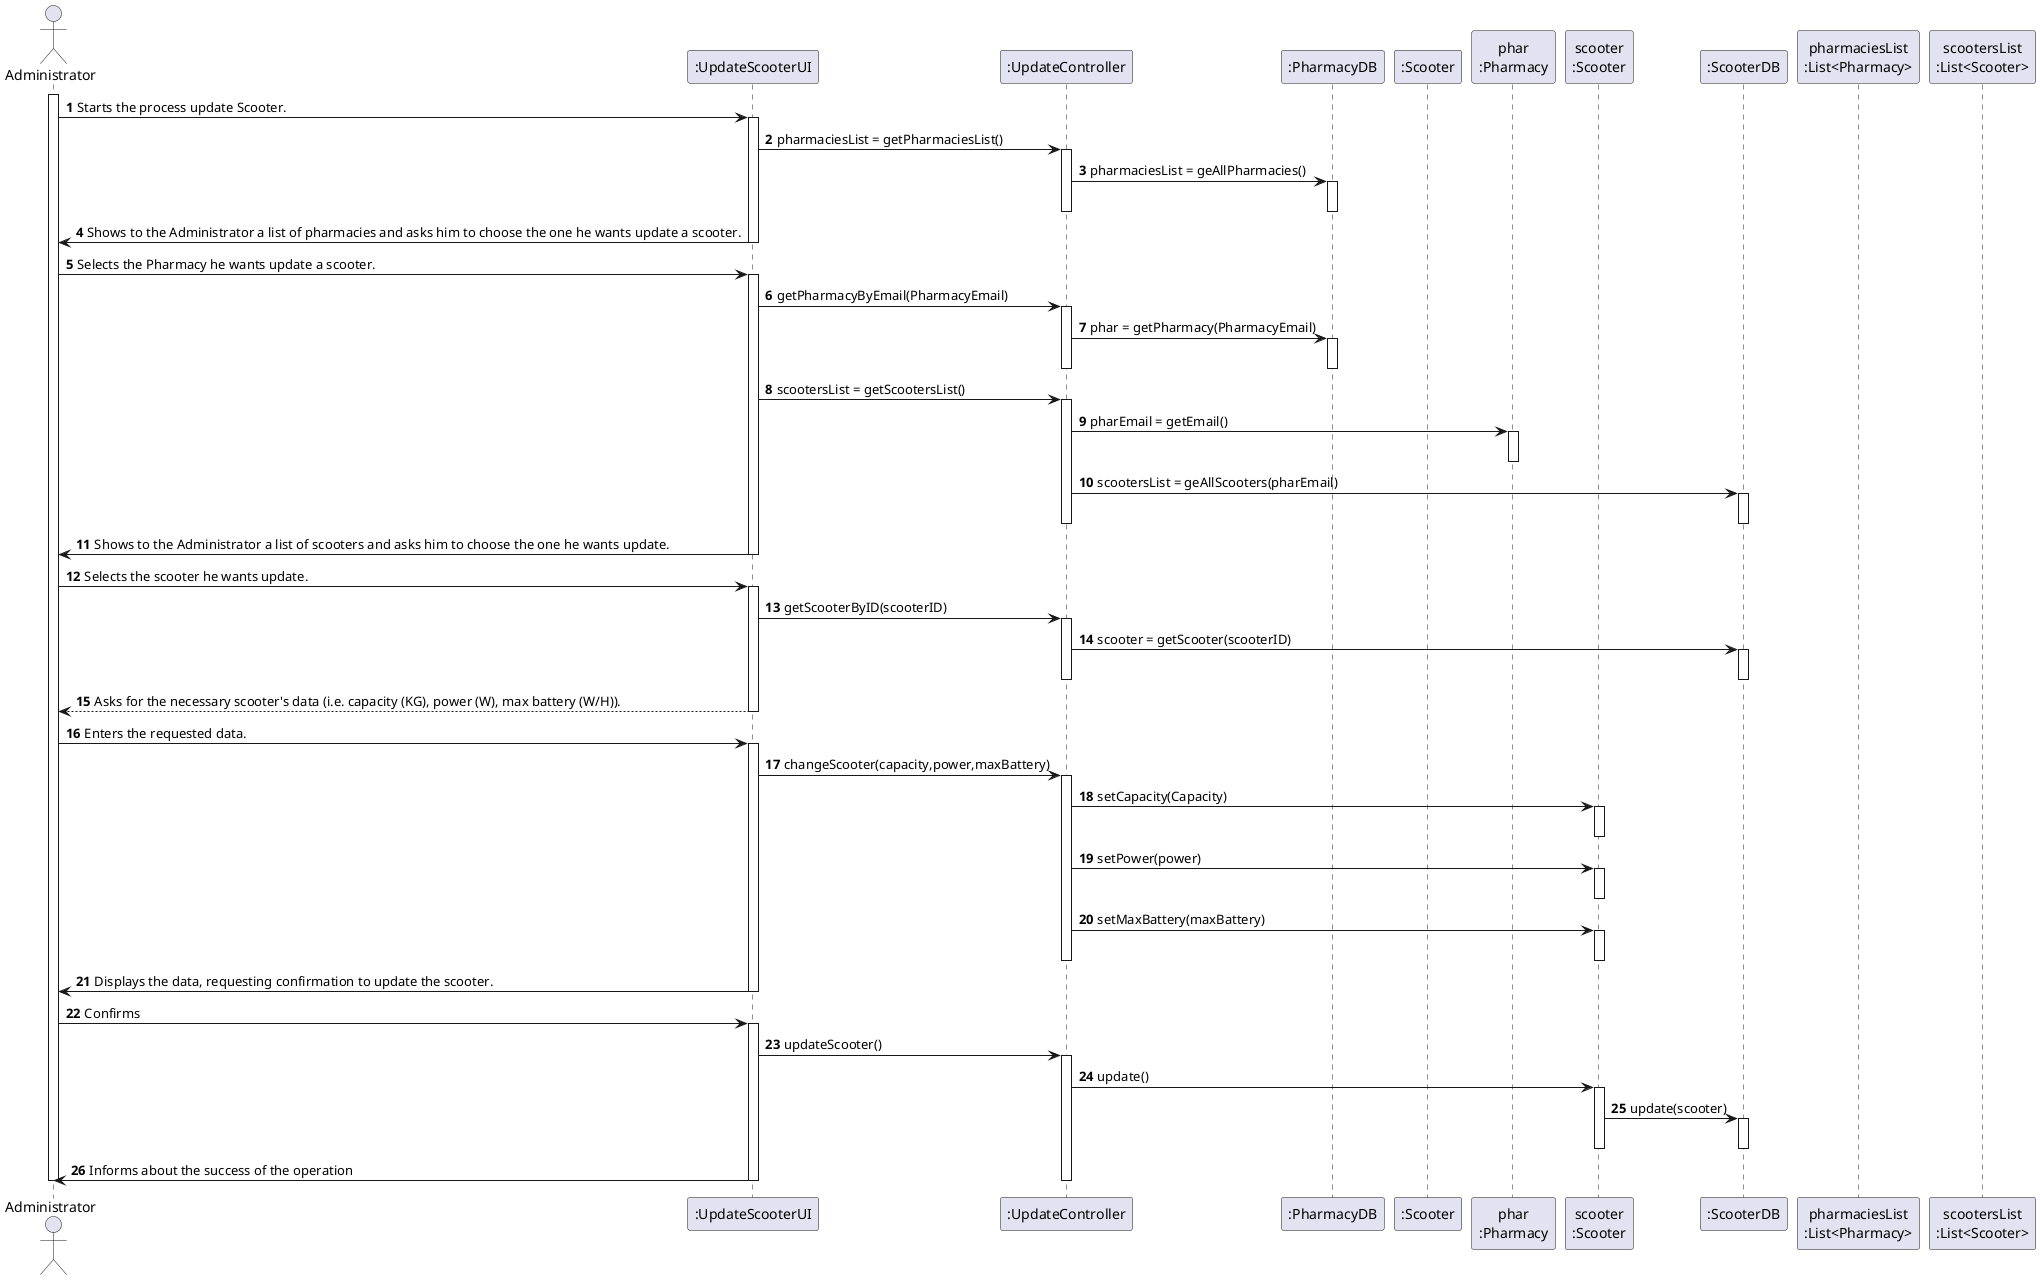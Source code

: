 @startuml
autonumber
'hide footbox
actor "Administrator" as ADM

participant ":UpdateScooterUI" as UI
participant ":UpdateController" as CTRL
participant ":PharmacyDB" as PHARDB
participant ":Scooter" as SCOOTER
participant "phar\n:Pharmacy" as PHAR
participant "scooter\n:Scooter" as OSCOOTER
participant ":ScooterDB" as SCOOTERDB
participant "pharmaciesList\n:List<Pharmacy>" as LPHAR
participant "scootersList\n:List<Scooter>" as LSCOOTER

activate ADM
ADM -> UI : Starts the process update Scooter.
activate UI

UI -> CTRL : pharmaciesList = getPharmaciesList()
activate CTRL

CTRL -> PHARDB: pharmaciesList = geAllPharmacies()
activate PHARDB
deactivate PHARDB

deactivate CTRL

UI -> ADM : Shows to the Administrator a list of pharmacies and asks him to choose the one he wants update a scooter.
deactivate UI

ADM -> UI : Selects the Pharmacy he wants update a scooter.
activate UI

UI -> CTRL : getPharmacyByEmail(PharmacyEmail)
activate CTRL

CTRL -> PHARDB: phar = getPharmacy(PharmacyEmail)
activate PHARDB
deactivate PHARDB

deactivate CTRL

UI -> CTRL: scootersList = getScootersList()
activate CTRL

CTRL -> PHAR: pharEmail = getEmail()
activate PHAR
deactivate PHAR

CTRL -> SCOOTERDB: scootersList = geAllScooters(pharEmail)
activate SCOOTERDB
deactivate SCOOTERDB

deactivate CTRL

UI -> ADM : Shows to the Administrator a list of scooters and asks him to choose the one he wants update.
deactivate UI

ADM -> UI : Selects the scooter he wants update.
activate UI

UI -> CTRL : getScooterByID(scooterID)
activate CTRL

CTRL -> SCOOTERDB: scooter = getScooter(scooterID)
activate SCOOTERDB
deactivate SCOOTERDB

deactivate CTRL

UI --> ADM : Asks for the necessary scooter's data (i.e. capacity (KG), power (W), max battery (W/H)).
deactivate UI

ADM -> UI : Enters the requested data.
activate UI

UI -> CTRL: changeScooter(capacity,power,maxBattery)
activate CTRL

CTRL -> OSCOOTER : setCapacity(Capacity)
activate OSCOOTER
deactivate OSCOOTER
CTRL -> OSCOOTER : setPower(power)
activate OSCOOTER
deactivate OSCOOTER
CTRL -> OSCOOTER : setMaxBattery(maxBattery)
activate OSCOOTER
deactivate OSCOOTER

deactivate CTRL

UI -> ADM:  Displays the data, requesting confirmation to update the scooter.
deactivate CTRL
deactivate UI

ADM -> UI : Confirms
activate UI
UI -> CTRL : updateScooter()
activate CTRL

CTRL -> OSCOOTER : update()
activate OSCOOTER

OSCOOTER -> SCOOTERDB : update(scooter)
activate SCOOTERDB
deactivate SCOOTERDB
deactivate OSCOOTER

UI -> ADM : Informs about the success of the operation
deactivate CTRL
deactivate UI

deactivate ADM

@enduml
